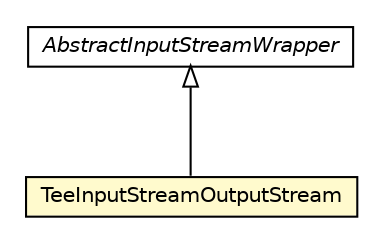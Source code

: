 #!/usr/local/bin/dot
#
# Class diagram 
# Generated by UMLGraph version 5.1 (http://www.umlgraph.org/)
#

digraph G {
	edge [fontname="Helvetica",fontsize=10,labelfontname="Helvetica",labelfontsize=10];
	node [fontname="Helvetica",fontsize=10,shape=plaintext];
	nodesep=0.25;
	ranksep=0.5;
	// com.gc.iotools.stream.base.AbstractInputStreamWrapper
	c1288 [label=<<table title="com.gc.iotools.stream.base.AbstractInputStreamWrapper" border="0" cellborder="1" cellspacing="0" cellpadding="2" port="p" href="../base/AbstractInputStreamWrapper.html">
		<tr><td><table border="0" cellspacing="0" cellpadding="1">
<tr><td align="center" balign="center"><font face="Helvetica-Oblique"> AbstractInputStreamWrapper </font></td></tr>
		</table></td></tr>
		</table>>, fontname="Helvetica", fontcolor="black", fontsize=10.0];
	// com.gc.iotools.stream.is.TeeInputStreamOutputStream
	c1298 [label=<<table title="com.gc.iotools.stream.is.TeeInputStreamOutputStream" border="0" cellborder="1" cellspacing="0" cellpadding="2" port="p" bgcolor="lemonChiffon" href="./TeeInputStreamOutputStream.html">
		<tr><td><table border="0" cellspacing="0" cellpadding="1">
<tr><td align="center" balign="center"> TeeInputStreamOutputStream </td></tr>
		</table></td></tr>
		</table>>, fontname="Helvetica", fontcolor="black", fontsize=10.0];
	//com.gc.iotools.stream.is.TeeInputStreamOutputStream extends com.gc.iotools.stream.base.AbstractInputStreamWrapper
	c1288:p -> c1298:p [dir=back,arrowtail=empty];
}

